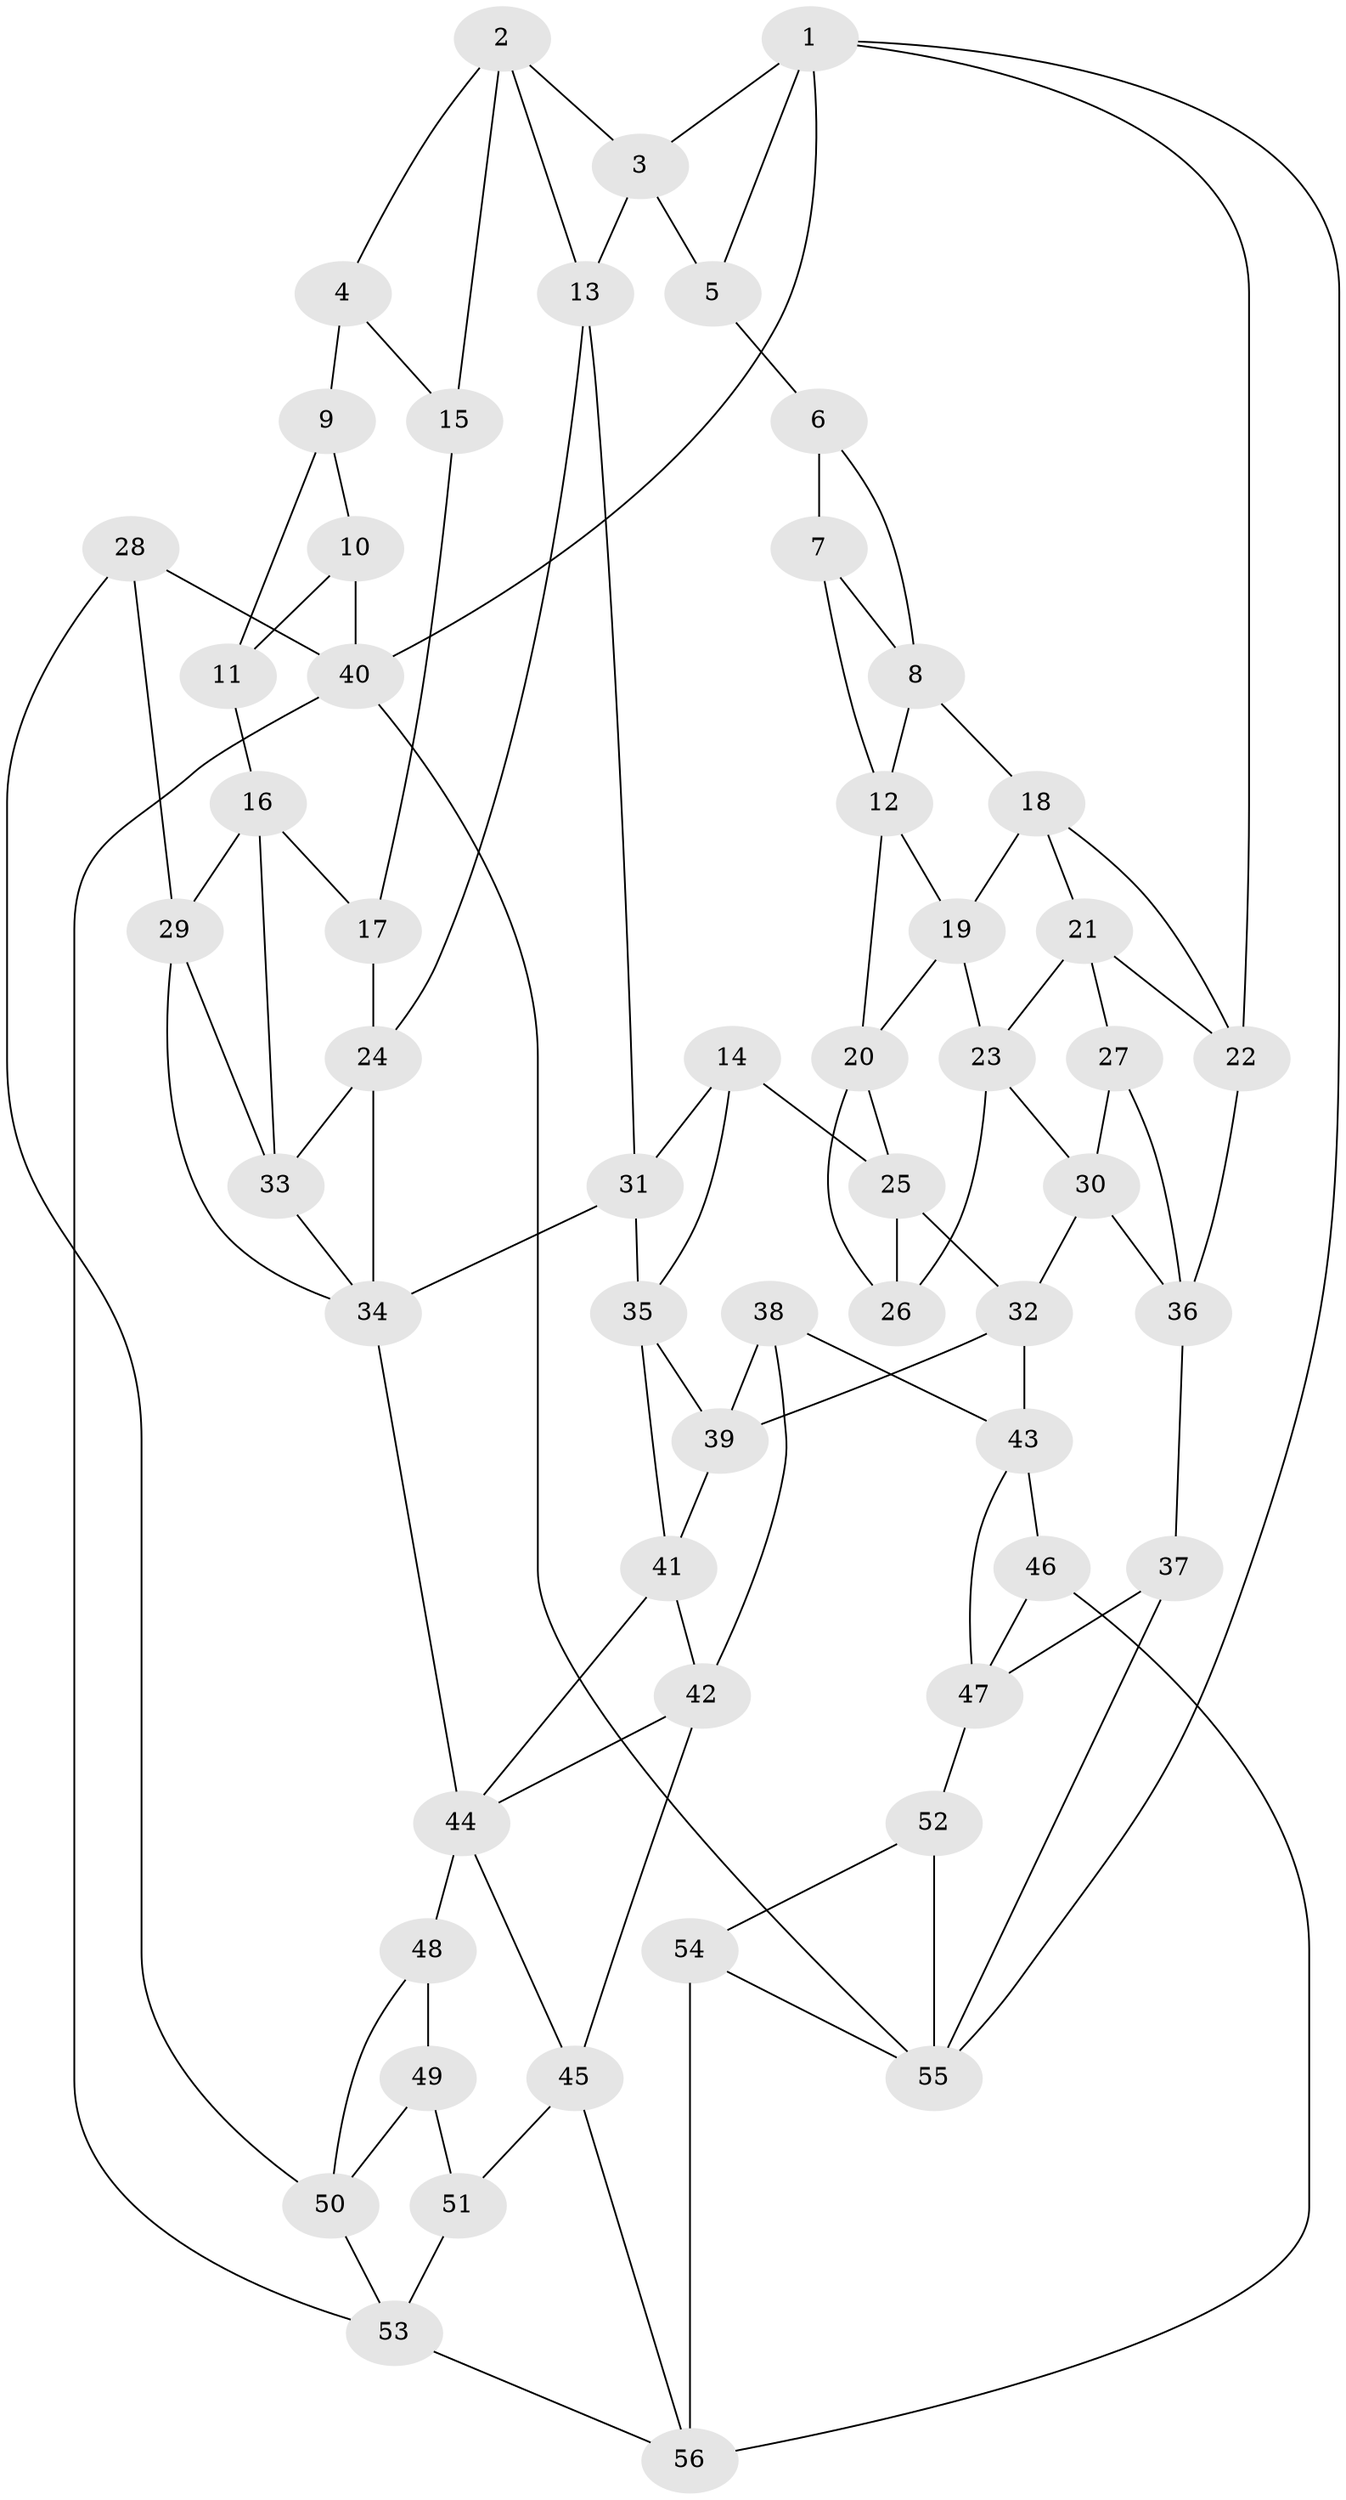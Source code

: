 // original degree distribution, {3: 0.014285714285714285, 6: 0.25, 4: 0.2642857142857143, 5: 0.4714285714285714}
// Generated by graph-tools (version 1.1) at 2025/38/03/04/25 23:38:25]
// undirected, 56 vertices, 104 edges
graph export_dot {
  node [color=gray90,style=filled];
  1;
  2;
  3;
  4;
  5;
  6;
  7;
  8;
  9;
  10;
  11;
  12;
  13;
  14;
  15;
  16;
  17;
  18;
  19;
  20;
  21;
  22;
  23;
  24;
  25;
  26;
  27;
  28;
  29;
  30;
  31;
  32;
  33;
  34;
  35;
  36;
  37;
  38;
  39;
  40;
  41;
  42;
  43;
  44;
  45;
  46;
  47;
  48;
  49;
  50;
  51;
  52;
  53;
  54;
  55;
  56;
  1 -- 3 [weight=1.0];
  1 -- 5 [weight=1.0];
  1 -- 22 [weight=1.0];
  1 -- 40 [weight=1.0];
  1 -- 55 [weight=1.0];
  2 -- 3 [weight=1.0];
  2 -- 4 [weight=1.0];
  2 -- 13 [weight=1.0];
  2 -- 15 [weight=1.0];
  3 -- 5 [weight=1.0];
  3 -- 13 [weight=1.0];
  4 -- 9 [weight=2.0];
  4 -- 15 [weight=1.0];
  5 -- 6 [weight=2.0];
  6 -- 7 [weight=1.0];
  6 -- 8 [weight=1.0];
  7 -- 8 [weight=1.0];
  7 -- 12 [weight=1.0];
  8 -- 12 [weight=1.0];
  8 -- 18 [weight=1.0];
  9 -- 10 [weight=1.0];
  9 -- 11 [weight=1.0];
  10 -- 11 [weight=1.0];
  10 -- 40 [weight=3.0];
  11 -- 16 [weight=1.0];
  12 -- 19 [weight=1.0];
  12 -- 20 [weight=1.0];
  13 -- 24 [weight=1.0];
  13 -- 31 [weight=1.0];
  14 -- 25 [weight=1.0];
  14 -- 31 [weight=1.0];
  14 -- 35 [weight=1.0];
  15 -- 17 [weight=2.0];
  16 -- 17 [weight=1.0];
  16 -- 29 [weight=1.0];
  16 -- 33 [weight=1.0];
  17 -- 24 [weight=1.0];
  18 -- 19 [weight=1.0];
  18 -- 21 [weight=1.0];
  18 -- 22 [weight=1.0];
  19 -- 20 [weight=1.0];
  19 -- 23 [weight=1.0];
  20 -- 25 [weight=1.0];
  20 -- 26 [weight=1.0];
  21 -- 22 [weight=1.0];
  21 -- 23 [weight=1.0];
  21 -- 27 [weight=2.0];
  22 -- 36 [weight=1.0];
  23 -- 26 [weight=1.0];
  23 -- 30 [weight=1.0];
  24 -- 33 [weight=1.0];
  24 -- 34 [weight=1.0];
  25 -- 26 [weight=2.0];
  25 -- 32 [weight=1.0];
  27 -- 30 [weight=1.0];
  27 -- 36 [weight=1.0];
  28 -- 29 [weight=1.0];
  28 -- 40 [weight=1.0];
  28 -- 50 [weight=1.0];
  29 -- 33 [weight=1.0];
  29 -- 34 [weight=1.0];
  30 -- 32 [weight=1.0];
  30 -- 36 [weight=1.0];
  31 -- 34 [weight=1.0];
  31 -- 35 [weight=1.0];
  32 -- 39 [weight=1.0];
  32 -- 43 [weight=1.0];
  33 -- 34 [weight=1.0];
  34 -- 44 [weight=1.0];
  35 -- 39 [weight=1.0];
  35 -- 41 [weight=1.0];
  36 -- 37 [weight=1.0];
  37 -- 47 [weight=1.0];
  37 -- 55 [weight=1.0];
  38 -- 39 [weight=1.0];
  38 -- 42 [weight=1.0];
  38 -- 43 [weight=1.0];
  39 -- 41 [weight=1.0];
  40 -- 53 [weight=1.0];
  40 -- 55 [weight=1.0];
  41 -- 42 [weight=1.0];
  41 -- 44 [weight=1.0];
  42 -- 44 [weight=1.0];
  42 -- 45 [weight=1.0];
  43 -- 46 [weight=2.0];
  43 -- 47 [weight=1.0];
  44 -- 45 [weight=1.0];
  44 -- 48 [weight=2.0];
  45 -- 51 [weight=1.0];
  45 -- 56 [weight=1.0];
  46 -- 47 [weight=1.0];
  46 -- 56 [weight=1.0];
  47 -- 52 [weight=1.0];
  48 -- 49 [weight=2.0];
  48 -- 50 [weight=1.0];
  49 -- 50 [weight=2.0];
  49 -- 51 [weight=2.0];
  50 -- 53 [weight=1.0];
  51 -- 53 [weight=1.0];
  52 -- 54 [weight=1.0];
  52 -- 55 [weight=2.0];
  53 -- 56 [weight=1.0];
  54 -- 55 [weight=1.0];
  54 -- 56 [weight=2.0];
}
